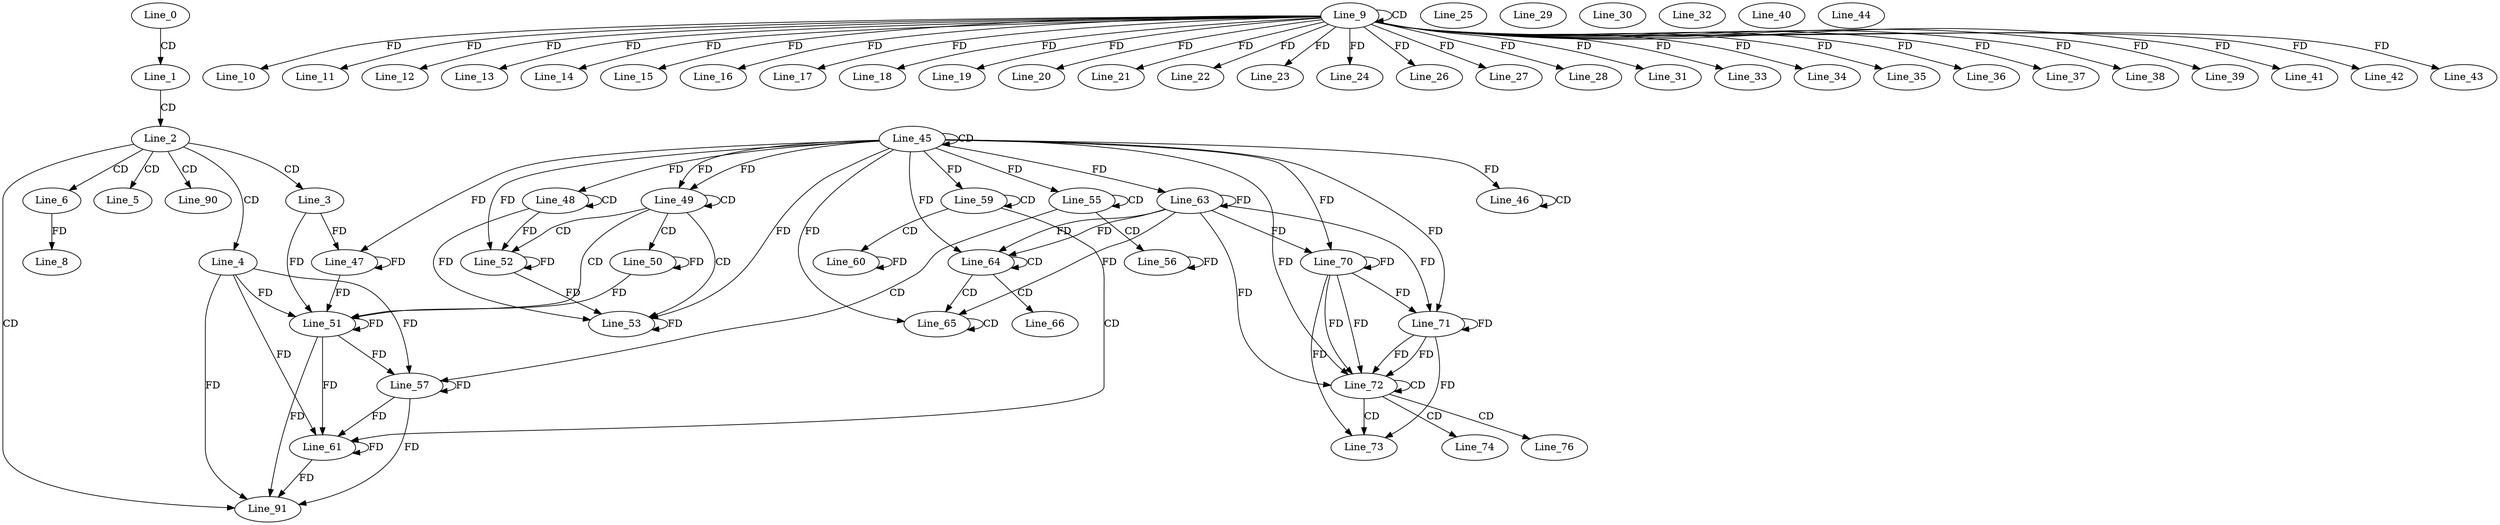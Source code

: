 digraph G {
  Line_0;
  Line_1;
  Line_2;
  Line_3;
  Line_4;
  Line_5;
  Line_6;
  Line_8;
  Line_9;
  Line_9;
  Line_10;
  Line_11;
  Line_12;
  Line_13;
  Line_14;
  Line_15;
  Line_16;
  Line_17;
  Line_18;
  Line_19;
  Line_20;
  Line_21;
  Line_22;
  Line_23;
  Line_24;
  Line_25;
  Line_26;
  Line_27;
  Line_28;
  Line_29;
  Line_30;
  Line_31;
  Line_32;
  Line_33;
  Line_34;
  Line_35;
  Line_36;
  Line_37;
  Line_38;
  Line_39;
  Line_40;
  Line_41;
  Line_42;
  Line_43;
  Line_44;
  Line_45;
  Line_45;
  Line_46;
  Line_46;
  Line_47;
  Line_47;
  Line_48;
  Line_48;
  Line_49;
  Line_49;
  Line_50;
  Line_50;
  Line_51;
  Line_51;
  Line_52;
  Line_52;
  Line_53;
  Line_53;
  Line_55;
  Line_55;
  Line_56;
  Line_56;
  Line_57;
  Line_59;
  Line_59;
  Line_60;
  Line_60;
  Line_61;
  Line_63;
  Line_63;
  Line_64;
  Line_64;
  Line_65;
  Line_65;
  Line_66;
  Line_70;
  Line_70;
  Line_71;
  Line_71;
  Line_72;
  Line_72;
  Line_73;
  Line_74;
  Line_76;
  Line_90;
  Line_91;
  Line_0 -> Line_1 [ label="CD" ];
  Line_1 -> Line_2 [ label="CD" ];
  Line_2 -> Line_3 [ label="CD" ];
  Line_2 -> Line_4 [ label="CD" ];
  Line_2 -> Line_5 [ label="CD" ];
  Line_2 -> Line_6 [ label="CD" ];
  Line_6 -> Line_8 [ label="FD" ];
  Line_9 -> Line_9 [ label="CD" ];
  Line_9 -> Line_10 [ label="FD" ];
  Line_9 -> Line_11 [ label="FD" ];
  Line_9 -> Line_12 [ label="FD" ];
  Line_9 -> Line_13 [ label="FD" ];
  Line_9 -> Line_14 [ label="FD" ];
  Line_9 -> Line_15 [ label="FD" ];
  Line_9 -> Line_16 [ label="FD" ];
  Line_9 -> Line_17 [ label="FD" ];
  Line_9 -> Line_18 [ label="FD" ];
  Line_9 -> Line_19 [ label="FD" ];
  Line_9 -> Line_20 [ label="FD" ];
  Line_9 -> Line_21 [ label="FD" ];
  Line_9 -> Line_22 [ label="FD" ];
  Line_9 -> Line_23 [ label="FD" ];
  Line_9 -> Line_24 [ label="FD" ];
  Line_9 -> Line_26 [ label="FD" ];
  Line_9 -> Line_27 [ label="FD" ];
  Line_9 -> Line_28 [ label="FD" ];
  Line_9 -> Line_31 [ label="FD" ];
  Line_9 -> Line_33 [ label="FD" ];
  Line_9 -> Line_34 [ label="FD" ];
  Line_9 -> Line_35 [ label="FD" ];
  Line_9 -> Line_36 [ label="FD" ];
  Line_9 -> Line_37 [ label="FD" ];
  Line_9 -> Line_38 [ label="FD" ];
  Line_9 -> Line_39 [ label="FD" ];
  Line_9 -> Line_41 [ label="FD" ];
  Line_9 -> Line_42 [ label="FD" ];
  Line_9 -> Line_43 [ label="FD" ];
  Line_45 -> Line_45 [ label="CD" ];
  Line_46 -> Line_46 [ label="CD" ];
  Line_45 -> Line_46 [ label="FD" ];
  Line_3 -> Line_47 [ label="FD" ];
  Line_47 -> Line_47 [ label="FD" ];
  Line_45 -> Line_47 [ label="FD" ];
  Line_48 -> Line_48 [ label="CD" ];
  Line_45 -> Line_48 [ label="FD" ];
  Line_45 -> Line_49 [ label="FD" ];
  Line_49 -> Line_49 [ label="CD" ];
  Line_45 -> Line_49 [ label="FD" ];
  Line_49 -> Line_50 [ label="CD" ];
  Line_50 -> Line_50 [ label="FD" ];
  Line_49 -> Line_51 [ label="CD" ];
  Line_4 -> Line_51 [ label="FD" ];
  Line_51 -> Line_51 [ label="FD" ];
  Line_3 -> Line_51 [ label="FD" ];
  Line_47 -> Line_51 [ label="FD" ];
  Line_50 -> Line_51 [ label="FD" ];
  Line_49 -> Line_52 [ label="CD" ];
  Line_48 -> Line_52 [ label="FD" ];
  Line_52 -> Line_52 [ label="FD" ];
  Line_45 -> Line_52 [ label="FD" ];
  Line_49 -> Line_53 [ label="CD" ];
  Line_48 -> Line_53 [ label="FD" ];
  Line_52 -> Line_53 [ label="FD" ];
  Line_53 -> Line_53 [ label="FD" ];
  Line_45 -> Line_53 [ label="FD" ];
  Line_55 -> Line_55 [ label="CD" ];
  Line_45 -> Line_55 [ label="FD" ];
  Line_55 -> Line_56 [ label="CD" ];
  Line_56 -> Line_56 [ label="FD" ];
  Line_55 -> Line_57 [ label="CD" ];
  Line_4 -> Line_57 [ label="FD" ];
  Line_51 -> Line_57 [ label="FD" ];
  Line_57 -> Line_57 [ label="FD" ];
  Line_59 -> Line_59 [ label="CD" ];
  Line_45 -> Line_59 [ label="FD" ];
  Line_59 -> Line_60 [ label="CD" ];
  Line_60 -> Line_60 [ label="FD" ];
  Line_59 -> Line_61 [ label="CD" ];
  Line_4 -> Line_61 [ label="FD" ];
  Line_51 -> Line_61 [ label="FD" ];
  Line_57 -> Line_61 [ label="FD" ];
  Line_61 -> Line_61 [ label="FD" ];
  Line_45 -> Line_63 [ label="FD" ];
  Line_63 -> Line_63 [ label="FD" ];
  Line_63 -> Line_64 [ label="FD" ];
  Line_64 -> Line_64 [ label="CD" ];
  Line_45 -> Line_64 [ label="FD" ];
  Line_63 -> Line_64 [ label="FD" ];
  Line_64 -> Line_65 [ label="CD" ];
  Line_65 -> Line_65 [ label="CD" ];
  Line_45 -> Line_65 [ label="FD" ];
  Line_63 -> Line_65 [ label="FD" ];
  Line_64 -> Line_66 [ label="CD" ];
  Line_45 -> Line_70 [ label="FD" ];
  Line_63 -> Line_70 [ label="FD" ];
  Line_70 -> Line_70 [ label="FD" ];
  Line_45 -> Line_71 [ label="FD" ];
  Line_63 -> Line_71 [ label="FD" ];
  Line_70 -> Line_71 [ label="FD" ];
  Line_71 -> Line_71 [ label="FD" ];
  Line_70 -> Line_72 [ label="FD" ];
  Line_71 -> Line_72 [ label="FD" ];
  Line_72 -> Line_72 [ label="CD" ];
  Line_45 -> Line_72 [ label="FD" ];
  Line_63 -> Line_72 [ label="FD" ];
  Line_70 -> Line_72 [ label="FD" ];
  Line_71 -> Line_72 [ label="FD" ];
  Line_72 -> Line_73 [ label="CD" ];
  Line_70 -> Line_73 [ label="FD" ];
  Line_71 -> Line_73 [ label="FD" ];
  Line_72 -> Line_74 [ label="CD" ];
  Line_72 -> Line_76 [ label="CD" ];
  Line_2 -> Line_90 [ label="CD" ];
  Line_2 -> Line_91 [ label="CD" ];
  Line_4 -> Line_91 [ label="FD" ];
  Line_51 -> Line_91 [ label="FD" ];
  Line_57 -> Line_91 [ label="FD" ];
  Line_61 -> Line_91 [ label="FD" ];
}
